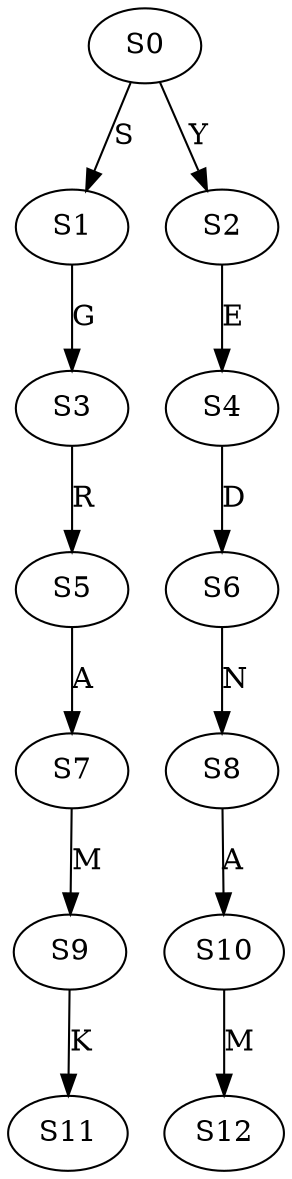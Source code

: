 strict digraph  {
	S0 -> S1 [ label = S ];
	S0 -> S2 [ label = Y ];
	S1 -> S3 [ label = G ];
	S2 -> S4 [ label = E ];
	S3 -> S5 [ label = R ];
	S4 -> S6 [ label = D ];
	S5 -> S7 [ label = A ];
	S6 -> S8 [ label = N ];
	S7 -> S9 [ label = M ];
	S8 -> S10 [ label = A ];
	S9 -> S11 [ label = K ];
	S10 -> S12 [ label = M ];
}
